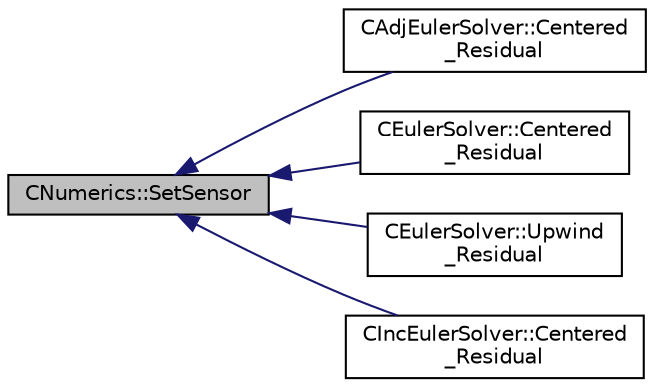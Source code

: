 digraph "CNumerics::SetSensor"
{
  edge [fontname="Helvetica",fontsize="10",labelfontname="Helvetica",labelfontsize="10"];
  node [fontname="Helvetica",fontsize="10",shape=record];
  rankdir="LR";
  Node812 [label="CNumerics::SetSensor",height=0.2,width=0.4,color="black", fillcolor="grey75", style="filled", fontcolor="black"];
  Node812 -> Node813 [dir="back",color="midnightblue",fontsize="10",style="solid",fontname="Helvetica"];
  Node813 [label="CAdjEulerSolver::Centered\l_Residual",height=0.2,width=0.4,color="black", fillcolor="white", style="filled",URL="$class_c_adj_euler_solver.html#ac56fe0a4cf0b8df7730fab2eea3344ff",tooltip="Compute the spatial integration using a centered scheme for the adjoint equations. "];
  Node812 -> Node814 [dir="back",color="midnightblue",fontsize="10",style="solid",fontname="Helvetica"];
  Node814 [label="CEulerSolver::Centered\l_Residual",height=0.2,width=0.4,color="black", fillcolor="white", style="filled",URL="$class_c_euler_solver.html#a70328326ace55eb5b3a786455a1d0de8",tooltip="Compute the spatial integration using a centered scheme. "];
  Node812 -> Node815 [dir="back",color="midnightblue",fontsize="10",style="solid",fontname="Helvetica"];
  Node815 [label="CEulerSolver::Upwind\l_Residual",height=0.2,width=0.4,color="black", fillcolor="white", style="filled",URL="$class_c_euler_solver.html#a9cb1da16bea732300854a351ebca2ed3",tooltip="Compute the spatial integration using a upwind scheme. "];
  Node812 -> Node816 [dir="back",color="midnightblue",fontsize="10",style="solid",fontname="Helvetica"];
  Node816 [label="CIncEulerSolver::Centered\l_Residual",height=0.2,width=0.4,color="black", fillcolor="white", style="filled",URL="$class_c_inc_euler_solver.html#a8f119d91c8b4c53415045afee6b4f3d0",tooltip="Compute the spatial integration using a centered scheme. "];
}
